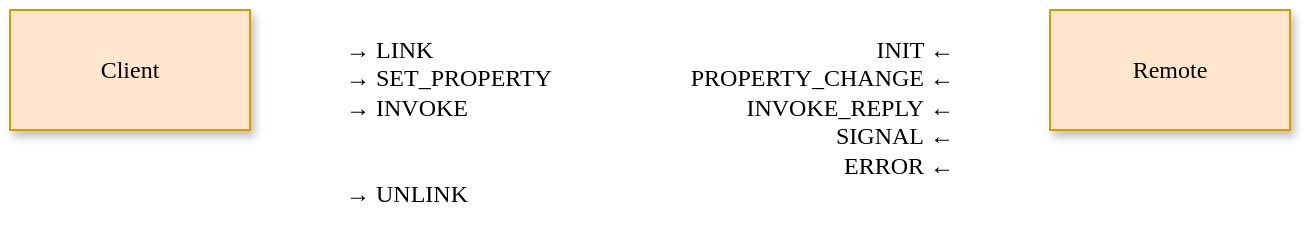 <mxfile version="14.7.0" type="github" pages="4">
  <diagram id="eO8qdhasBFPmjSC4dK6y" name="Page-1">
    <mxGraphModel dx="1186" dy="682" grid="1" gridSize="10" guides="1" tooltips="1" connect="1" arrows="1" fold="1" page="1" pageScale="1" pageWidth="850" pageHeight="1100" math="0" shadow="0">
      <root>
        <mxCell id="0" />
        <mxCell id="1" parent="0" />
        <mxCell id="UDRWK9c7PQuOykhMUfSk-1" value="Client" style="rounded=0;whiteSpace=wrap;html=1;fillColor=#ffe6cc;strokeColor=#d79b00;shadow=1;fontFamily=Tahoma;" vertex="1" parent="1">
          <mxGeometry x="80" y="120" width="120" height="60" as="geometry" />
        </mxCell>
        <mxCell id="UDRWK9c7PQuOykhMUfSk-2" value="Remote" style="rounded=0;whiteSpace=wrap;html=1;fillColor=#ffe6cc;strokeColor=#d79b00;shadow=1;fontFamily=Tahoma;" vertex="1" parent="1">
          <mxGeometry x="600" y="120" width="120" height="60" as="geometry" />
        </mxCell>
        <mxCell id="UDRWK9c7PQuOykhMUfSk-3" value="→ LINK&lt;br&gt;→&amp;nbsp;SET_PROPERTY&lt;br&gt;→&amp;nbsp;INVOKE&lt;br&gt;&lt;br&gt;&lt;br&gt;→&amp;nbsp;UNLINK" style="text;html=1;strokeColor=none;fillColor=none;align=left;verticalAlign=top;whiteSpace=wrap;rounded=0;spacing=8;fontFamily=Tahoma;" vertex="1" parent="1">
          <mxGeometry x="240" y="120" width="160" height="120" as="geometry" />
        </mxCell>
        <mxCell id="UDRWK9c7PQuOykhMUfSk-4" value="INIT ←&lt;br&gt;PROPERTY_CHANGE&amp;nbsp;←&lt;br&gt;INVOKE_REPLY&amp;nbsp;←&lt;br&gt;SIGNAL&amp;nbsp;←&lt;br&gt;ERROR&amp;nbsp;←" style="text;html=1;strokeColor=none;fillColor=none;align=right;verticalAlign=top;whiteSpace=wrap;rounded=0;spacing=8;fontFamily=Tahoma;" vertex="1" parent="1">
          <mxGeometry x="400" y="120" width="160" height="120" as="geometry" />
        </mxCell>
      </root>
    </mxGraphModel>
  </diagram>
  <diagram id="LgQ_S9b9M5kJvGx-2rS1" name="Page-2">
    <mxGraphModel dx="1186" dy="682" grid="1" gridSize="10" guides="1" tooltips="1" connect="1" arrows="1" fold="1" page="1" pageScale="1" pageWidth="850" pageHeight="1100" math="0" shadow="0">
      <root>
        <mxCell id="VsA2GdEn-oOpY3Gt5OVe-0" />
        <mxCell id="VsA2GdEn-oOpY3Gt5OVe-1" parent="VsA2GdEn-oOpY3Gt5OVe-0" />
        <mxCell id="0F-st6zKfV2zs0LUEXbJ-3" style="edgeStyle=orthogonalEdgeStyle;rounded=0;orthogonalLoop=1;jettySize=auto;html=1;entryX=0;entryY=0.5;entryDx=0;entryDy=0;fontFamily=Tahoma;" edge="1" parent="VsA2GdEn-oOpY3Gt5OVe-1" source="0F-st6zKfV2zs0LUEXbJ-0" target="0F-st6zKfV2zs0LUEXbJ-1">
          <mxGeometry relative="1" as="geometry" />
        </mxCell>
        <mxCell id="0F-st6zKfV2zs0LUEXbJ-0" value="Client" style="rounded=0;whiteSpace=wrap;html=1;fillColor=#ffe6cc;strokeColor=#d79b00;shadow=1;fontFamily=Tahoma;" vertex="1" parent="VsA2GdEn-oOpY3Gt5OVe-1">
          <mxGeometry x="80" y="120" width="120" height="60" as="geometry" />
        </mxCell>
        <mxCell id="0F-st6zKfV2zs0LUEXbJ-4" style="edgeStyle=orthogonalEdgeStyle;rounded=0;orthogonalLoop=1;jettySize=auto;html=1;fontFamily=Tahoma;" edge="1" parent="VsA2GdEn-oOpY3Gt5OVe-1" source="0F-st6zKfV2zs0LUEXbJ-1" target="0F-st6zKfV2zs0LUEXbJ-2">
          <mxGeometry relative="1" as="geometry" />
        </mxCell>
        <mxCell id="0F-st6zKfV2zs0LUEXbJ-8" style="edgeStyle=orthogonalEdgeStyle;rounded=0;orthogonalLoop=1;jettySize=auto;html=1;entryX=0;entryY=0.5;entryDx=0;entryDy=0;fontFamily=Tahoma;exitX=0.5;exitY=1;exitDx=0;exitDy=0;" edge="1" parent="VsA2GdEn-oOpY3Gt5OVe-1" source="0F-st6zKfV2zs0LUEXbJ-1" target="0F-st6zKfV2zs0LUEXbJ-6">
          <mxGeometry relative="1" as="geometry" />
        </mxCell>
        <mxCell id="0F-st6zKfV2zs0LUEXbJ-9" style="edgeStyle=orthogonalEdgeStyle;rounded=0;orthogonalLoop=1;jettySize=auto;html=1;entryX=0;entryY=0.5;entryDx=0;entryDy=0;fontFamily=Tahoma;exitX=0.5;exitY=1;exitDx=0;exitDy=0;" edge="1" parent="VsA2GdEn-oOpY3Gt5OVe-1" source="0F-st6zKfV2zs0LUEXbJ-1" target="0F-st6zKfV2zs0LUEXbJ-7">
          <mxGeometry relative="1" as="geometry" />
        </mxCell>
        <mxCell id="0F-st6zKfV2zs0LUEXbJ-1" value="Proxy" style="rounded=0;whiteSpace=wrap;html=1;fillColor=#f8cecc;strokeColor=#b85450;shadow=1;fontFamily=Tahoma;" vertex="1" parent="VsA2GdEn-oOpY3Gt5OVe-1">
          <mxGeometry x="320" y="120" width="120" height="60" as="geometry" />
        </mxCell>
        <mxCell id="0F-st6zKfV2zs0LUEXbJ-2" value="Remote" style="rounded=0;whiteSpace=wrap;html=1;fillColor=#ffe6cc;strokeColor=#d79b00;shadow=1;fontFamily=Tahoma;" vertex="1" parent="VsA2GdEn-oOpY3Gt5OVe-1">
          <mxGeometry x="560" y="120" width="120" height="60" as="geometry" />
        </mxCell>
        <mxCell id="0F-st6zKfV2zs0LUEXbJ-6" value="SimulationServer" style="rounded=0;whiteSpace=wrap;html=1;fillColor=#f8cecc;strokeColor=#b85450;shadow=1;fontFamily=Tahoma;" vertex="1" parent="VsA2GdEn-oOpY3Gt5OVe-1">
          <mxGeometry x="440" y="240" width="120" height="60" as="geometry" />
        </mxCell>
        <mxCell id="0F-st6zKfV2zs0LUEXbJ-7" value="Monitor" style="rounded=0;whiteSpace=wrap;html=1;fillColor=#f8cecc;strokeColor=#b85450;shadow=1;fontFamily=Tahoma;" vertex="1" parent="VsA2GdEn-oOpY3Gt5OVe-1">
          <mxGeometry x="440" y="320" width="120" height="60" as="geometry" />
        </mxCell>
      </root>
    </mxGraphModel>
  </diagram>
  <diagram id="-8ryE2XHEzpwrFqN5lnB" name="Page-3">
    <mxGraphModel dx="1186" dy="682" grid="1" gridSize="10" guides="1" tooltips="1" connect="1" arrows="1" fold="1" page="1" pageScale="1" pageWidth="850" pageHeight="1100" math="0" shadow="0">
      <root>
        <mxCell id="Zjfn4GRQ2j8fWQOHw0aB-0" />
        <mxCell id="Zjfn4GRQ2j8fWQOHw0aB-1" parent="Zjfn4GRQ2j8fWQOHw0aB-0" />
        <mxCell id="Zjfn4GRQ2j8fWQOHw0aB-5" value="serverForName" style="edgeStyle=orthogonalEdgeStyle;rounded=0;orthogonalLoop=1;jettySize=auto;html=1;entryX=0;entryY=0.5;entryDx=0;entryDy=0;fontFamily=Tahoma;exitX=0.5;exitY=1;exitDx=0;exitDy=0;" edge="1" parent="Zjfn4GRQ2j8fWQOHw0aB-1" source="Zjfn4GRQ2j8fWQOHw0aB-2" target="Zjfn4GRQ2j8fWQOHw0aB-4">
          <mxGeometry relative="1" as="geometry" />
        </mxCell>
        <mxCell id="Zjfn4GRQ2j8fWQOHw0aB-6" value="name bar" style="edgeStyle=orthogonalEdgeStyle;rounded=0;orthogonalLoop=1;jettySize=auto;html=1;entryX=0;entryY=0.5;entryDx=0;entryDy=0;fontFamily=Tahoma;" edge="1" parent="Zjfn4GRQ2j8fWQOHw0aB-1" source="Zjfn4GRQ2j8fWQOHw0aB-2" target="Zjfn4GRQ2j8fWQOHw0aB-3">
          <mxGeometry relative="1" as="geometry" />
        </mxCell>
        <mxCell id="IdesGKnkXawtjbMZwKen-2" value="name foo" style="edgeStyle=orthogonalEdgeStyle;rounded=0;orthogonalLoop=1;jettySize=auto;html=1;entryX=0;entryY=0.5;entryDx=0;entryDy=0;fontFamily=Tahoma;exitX=0.5;exitY=0;exitDx=0;exitDy=0;" edge="1" parent="Zjfn4GRQ2j8fWQOHw0aB-1" source="Zjfn4GRQ2j8fWQOHw0aB-2" target="IdesGKnkXawtjbMZwKen-0">
          <mxGeometry relative="1" as="geometry">
            <mxPoint x="140" y="110" as="sourcePoint" />
            <Array as="points">
              <mxPoint x="140" y="50" />
            </Array>
          </mxGeometry>
        </mxCell>
        <mxCell id="Zjfn4GRQ2j8fWQOHw0aB-2" value="Client" style="rounded=0;whiteSpace=wrap;html=1;fillColor=#ffe6cc;strokeColor=#d79b00;shadow=1;fontFamily=Tahoma;" vertex="1" parent="Zjfn4GRQ2j8fWQOHw0aB-1">
          <mxGeometry x="80" y="120" width="120" height="60" as="geometry" />
        </mxCell>
        <mxCell id="Zjfn4GRQ2j8fWQOHw0aB-3" value="Remote" style="rounded=0;whiteSpace=wrap;html=1;fillColor=#ffe6cc;strokeColor=#d79b00;shadow=1;fontFamily=Tahoma;" vertex="1" parent="Zjfn4GRQ2j8fWQOHw0aB-1">
          <mxGeometry x="440" y="120" width="120" height="60" as="geometry" />
        </mxCell>
        <mxCell id="Zjfn4GRQ2j8fWQOHw0aB-4" value="Registry" style="rounded=0;whiteSpace=wrap;html=1;fillColor=#f8cecc;strokeColor=#b85450;shadow=1;fontFamily=Tahoma;" vertex="1" parent="Zjfn4GRQ2j8fWQOHw0aB-1">
          <mxGeometry x="240" y="220" width="120" height="60" as="geometry" />
        </mxCell>
        <mxCell id="IdesGKnkXawtjbMZwKen-3" style="edgeStyle=orthogonalEdgeStyle;rounded=0;orthogonalLoop=1;jettySize=auto;html=1;entryX=0;entryY=0.5;entryDx=0;entryDy=0;fontFamily=Tahoma;" edge="1" parent="Zjfn4GRQ2j8fWQOHw0aB-1" source="IdesGKnkXawtjbMZwKen-0" target="IdesGKnkXawtjbMZwKen-1">
          <mxGeometry relative="1" as="geometry" />
        </mxCell>
        <mxCell id="IdesGKnkXawtjbMZwKen-0" value="Proxy" style="rounded=0;whiteSpace=wrap;html=1;fillColor=#f8cecc;strokeColor=#b85450;shadow=1;fontFamily=Tahoma;" vertex="1" parent="Zjfn4GRQ2j8fWQOHw0aB-1">
          <mxGeometry x="240" y="20" width="120" height="60" as="geometry" />
        </mxCell>
        <mxCell id="IdesGKnkXawtjbMZwKen-1" value="Remote" style="rounded=0;whiteSpace=wrap;html=1;fillColor=#ffe6cc;strokeColor=#d79b00;shadow=1;fontFamily=Tahoma;" vertex="1" parent="Zjfn4GRQ2j8fWQOHw0aB-1">
          <mxGeometry x="440" y="20" width="120" height="60" as="geometry" />
        </mxCell>
      </root>
    </mxGraphModel>
  </diagram>
  <diagram id="lJogqOEKs6c00ppnFFYl" name="Page-4">
    <mxGraphModel dx="2036" dy="682" grid="1" gridSize="10" guides="1" tooltips="1" connect="1" arrows="1" fold="1" page="1" pageScale="1" pageWidth="850" pageHeight="1100" math="0" shadow="0">
      <root>
        <mxCell id="H0GmcUamdGFzU-9GU1p4-0" />
        <mxCell id="H0GmcUamdGFzU-9GU1p4-1" parent="H0GmcUamdGFzU-9GU1p4-0" />
        <mxCell id="H0GmcUamdGFzU-9GU1p4-24" style="edgeStyle=orthogonalEdgeStyle;rounded=0;orthogonalLoop=1;jettySize=auto;html=1;fontFamily=Tahoma;" edge="1" parent="H0GmcUamdGFzU-9GU1p4-1" source="H0GmcUamdGFzU-9GU1p4-21" target="H0GmcUamdGFzU-9GU1p4-23">
          <mxGeometry relative="1" as="geometry" />
        </mxCell>
        <mxCell id="H0GmcUamdGFzU-9GU1p4-21" value="Proxy" style="rounded=0;whiteSpace=wrap;html=1;shadow=1;fontFamily=Tahoma;align=left;verticalAlign=top;spacing=8;fillColor=#f8cecc;strokeColor=#b85450;" vertex="1" parent="H0GmcUamdGFzU-9GU1p4-1">
          <mxGeometry x="80" y="70" width="380" height="250" as="geometry" />
        </mxCell>
        <mxCell id="H0GmcUamdGFzU-9GU1p4-17" style="edgeStyle=orthogonalEdgeStyle;rounded=0;orthogonalLoop=1;jettySize=auto;html=1;entryX=0;entryY=0.5;entryDx=0;entryDy=0;fontFamily=Tahoma;" edge="1" parent="H0GmcUamdGFzU-9GU1p4-1" source="H0GmcUamdGFzU-9GU1p4-2" target="H0GmcUamdGFzU-9GU1p4-3">
          <mxGeometry relative="1" as="geometry" />
        </mxCell>
        <mxCell id="H0GmcUamdGFzU-9GU1p4-18" style="edgeStyle=orthogonalEdgeStyle;rounded=0;orthogonalLoop=1;jettySize=auto;html=1;entryX=0;entryY=0.5;entryDx=0;entryDy=0;fontFamily=Tahoma;" edge="1" parent="H0GmcUamdGFzU-9GU1p4-1" source="H0GmcUamdGFzU-9GU1p4-2" target="H0GmcUamdGFzU-9GU1p4-11">
          <mxGeometry relative="1" as="geometry" />
        </mxCell>
        <mxCell id="H0GmcUamdGFzU-9GU1p4-2" value="Remote" style="rounded=0;whiteSpace=wrap;html=1;shadow=1;fontFamily=Tahoma;align=center;fillColor=#ffe6cc;strokeColor=#d79b00;" vertex="1" parent="H0GmcUamdGFzU-9GU1p4-1">
          <mxGeometry x="120" y="170" width="120" height="60" as="geometry" />
        </mxCell>
        <mxCell id="H0GmcUamdGFzU-9GU1p4-10" style="edgeStyle=orthogonalEdgeStyle;rounded=0;orthogonalLoop=1;jettySize=auto;html=1;entryX=0;entryY=0.5;entryDx=0;entryDy=0;fontFamily=Tahoma;" edge="1" parent="H0GmcUamdGFzU-9GU1p4-1" source="H0GmcUamdGFzU-9GU1p4-3" target="H0GmcUamdGFzU-9GU1p4-4">
          <mxGeometry relative="1" as="geometry">
            <Array as="points">
              <mxPoint x="480" y="150" />
              <mxPoint x="480" y="110" />
            </Array>
          </mxGeometry>
        </mxCell>
        <mxCell id="H0GmcUamdGFzU-9GU1p4-3" value="Client" style="rounded=0;whiteSpace=wrap;html=1;shadow=1;fontFamily=Tahoma;align=center;fillColor=#ffe6cc;strokeColor=#d79b00;" vertex="1" parent="H0GmcUamdGFzU-9GU1p4-1">
          <mxGeometry x="300" y="120" width="120" height="60" as="geometry" />
        </mxCell>
        <mxCell id="H0GmcUamdGFzU-9GU1p4-15" style="edgeStyle=orthogonalEdgeStyle;rounded=0;orthogonalLoop=1;jettySize=auto;html=1;entryX=0;entryY=0.5;entryDx=0;entryDy=0;fontFamily=Tahoma;" edge="1" parent="H0GmcUamdGFzU-9GU1p4-1" source="H0GmcUamdGFzU-9GU1p4-4" target="H0GmcUamdGFzU-9GU1p4-5">
          <mxGeometry relative="1" as="geometry" />
        </mxCell>
        <mxCell id="H0GmcUamdGFzU-9GU1p4-16" style="edgeStyle=orthogonalEdgeStyle;rounded=0;orthogonalLoop=1;jettySize=auto;html=1;entryX=0;entryY=0.5;entryDx=0;entryDy=0;fontFamily=Tahoma;" edge="1" parent="H0GmcUamdGFzU-9GU1p4-1" source="H0GmcUamdGFzU-9GU1p4-4" target="H0GmcUamdGFzU-9GU1p4-6">
          <mxGeometry relative="1" as="geometry" />
        </mxCell>
        <mxCell id="H0GmcUamdGFzU-9GU1p4-4" value="Server" style="rounded=0;whiteSpace=wrap;html=1;shadow=1;fontFamily=Tahoma;align=center;fillColor=#f8cecc;strokeColor=#b85450;" vertex="1" parent="H0GmcUamdGFzU-9GU1p4-1">
          <mxGeometry x="520" y="80" width="120" height="60" as="geometry" />
        </mxCell>
        <mxCell id="H0GmcUamdGFzU-9GU1p4-5" value="Remote" style="rounded=0;whiteSpace=wrap;html=1;shadow=1;fontFamily=Tahoma;align=center;fillColor=#ffe6cc;strokeColor=#d79b00;" vertex="1" parent="H0GmcUamdGFzU-9GU1p4-1">
          <mxGeometry x="680" y="40" width="120" height="60" as="geometry" />
        </mxCell>
        <mxCell id="H0GmcUamdGFzU-9GU1p4-6" value="Remote" style="rounded=0;whiteSpace=wrap;html=1;shadow=1;fontFamily=Tahoma;align=center;fillColor=#ffe6cc;strokeColor=#d79b00;" vertex="1" parent="H0GmcUamdGFzU-9GU1p4-1">
          <mxGeometry x="680" y="120" width="120" height="60" as="geometry" />
        </mxCell>
        <mxCell id="H0GmcUamdGFzU-9GU1p4-13" style="edgeStyle=orthogonalEdgeStyle;rounded=0;orthogonalLoop=1;jettySize=auto;html=1;entryX=0;entryY=0.5;entryDx=0;entryDy=0;fontFamily=Tahoma;" edge="1" parent="H0GmcUamdGFzU-9GU1p4-1" source="H0GmcUamdGFzU-9GU1p4-7" target="H0GmcUamdGFzU-9GU1p4-8">
          <mxGeometry relative="1" as="geometry" />
        </mxCell>
        <mxCell id="H0GmcUamdGFzU-9GU1p4-14" style="edgeStyle=orthogonalEdgeStyle;rounded=0;orthogonalLoop=1;jettySize=auto;html=1;fontFamily=Tahoma;" edge="1" parent="H0GmcUamdGFzU-9GU1p4-1" source="H0GmcUamdGFzU-9GU1p4-7" target="H0GmcUamdGFzU-9GU1p4-9">
          <mxGeometry relative="1" as="geometry" />
        </mxCell>
        <mxCell id="H0GmcUamdGFzU-9GU1p4-7" value="Server" style="rounded=0;whiteSpace=wrap;html=1;shadow=1;fontFamily=Tahoma;align=center;fillColor=#f8cecc;strokeColor=#b85450;" vertex="1" parent="H0GmcUamdGFzU-9GU1p4-1">
          <mxGeometry x="520" y="260" width="120" height="60" as="geometry" />
        </mxCell>
        <mxCell id="H0GmcUamdGFzU-9GU1p4-8" value="Remote" style="rounded=0;whiteSpace=wrap;html=1;shadow=1;fontFamily=Tahoma;align=center;fillColor=#ffe6cc;strokeColor=#d79b00;" vertex="1" parent="H0GmcUamdGFzU-9GU1p4-1">
          <mxGeometry x="680" y="220" width="120" height="60" as="geometry" />
        </mxCell>
        <mxCell id="H0GmcUamdGFzU-9GU1p4-9" value="Remote" style="rounded=0;whiteSpace=wrap;html=1;shadow=1;fontFamily=Tahoma;align=center;fillColor=#ffe6cc;strokeColor=#d79b00;" vertex="1" parent="H0GmcUamdGFzU-9GU1p4-1">
          <mxGeometry x="680" y="300" width="120" height="60" as="geometry" />
        </mxCell>
        <mxCell id="H0GmcUamdGFzU-9GU1p4-12" style="edgeStyle=orthogonalEdgeStyle;rounded=0;orthogonalLoop=1;jettySize=auto;html=1;entryX=0;entryY=0.5;entryDx=0;entryDy=0;fontFamily=Tahoma;" edge="1" parent="H0GmcUamdGFzU-9GU1p4-1" source="H0GmcUamdGFzU-9GU1p4-11" target="H0GmcUamdGFzU-9GU1p4-7">
          <mxGeometry relative="1" as="geometry">
            <Array as="points">
              <mxPoint x="480" y="240" />
              <mxPoint x="480" y="290" />
            </Array>
          </mxGeometry>
        </mxCell>
        <mxCell id="H0GmcUamdGFzU-9GU1p4-11" value="Client" style="rounded=0;whiteSpace=wrap;html=1;shadow=1;fontFamily=Tahoma;align=center;fillColor=#ffe6cc;strokeColor=#d79b00;" vertex="1" parent="H0GmcUamdGFzU-9GU1p4-1">
          <mxGeometry x="300" y="220" width="120" height="60" as="geometry" />
        </mxCell>
        <mxCell id="H0GmcUamdGFzU-9GU1p4-20" style="edgeStyle=orthogonalEdgeStyle;rounded=0;orthogonalLoop=1;jettySize=auto;html=1;entryX=0;entryY=0.5;entryDx=0;entryDy=0;fontFamily=Tahoma;" edge="1" parent="H0GmcUamdGFzU-9GU1p4-1" source="H0GmcUamdGFzU-9GU1p4-19" target="H0GmcUamdGFzU-9GU1p4-2">
          <mxGeometry relative="1" as="geometry" />
        </mxCell>
        <mxCell id="H0GmcUamdGFzU-9GU1p4-19" value="Client" style="rounded=0;whiteSpace=wrap;html=1;shadow=1;fontFamily=Tahoma;align=center;fillColor=#ffe6cc;strokeColor=#d79b00;" vertex="1" parent="H0GmcUamdGFzU-9GU1p4-1">
          <mxGeometry x="-120" y="170" width="120" height="60" as="geometry" />
        </mxCell>
        <mxCell id="H0GmcUamdGFzU-9GU1p4-23" value="ProxyConf" style="rounded=0;whiteSpace=wrap;html=1;shadow=1;fontFamily=Tahoma;align=center;fillColor=#f8cecc;strokeColor=#b85450;" vertex="1" parent="H0GmcUamdGFzU-9GU1p4-1">
          <mxGeometry x="210" y="400" width="120" height="60" as="geometry" />
        </mxCell>
      </root>
    </mxGraphModel>
  </diagram>
</mxfile>
